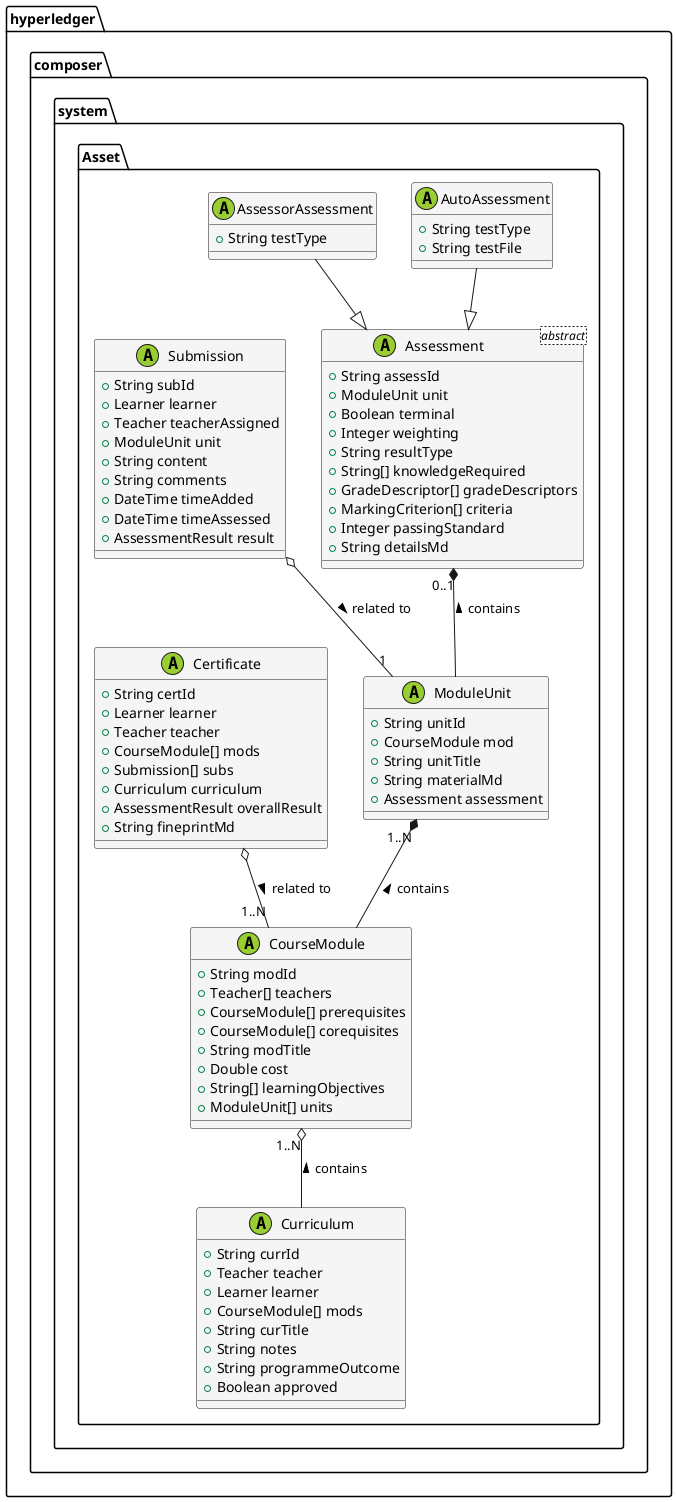 @startuml assets
'** Auto generated content, any changes may be lost **'
!define DATE %date[EEE, MMM d, ''yy 'at' HH:mm]%
skinparam titleBackgroundColor LightYellow
skinparam titleBorderThickness 0.5
skinparam titleBorderRoundCorner 6
skinparam titleFontColor Black
skinparam titleFontSize 18
' skinparam backgroundColor #EEEBDC
' skinparam handwritten true
skinparam classBackgroundColor WhiteSmoke
' title
' Asset Definitions
' end title

package hyperledger.composer.system.Asset{

    class ModuleUnit << (A,YellowGreen) >> {
        + String unitId
        + CourseModule mod
        + String unitTitle
        + String materialMd
        + Assessment assessment
    }
    ModuleUnit "1..N" *-- CourseModule : contains <

    class CourseModule << (A,YellowGreen) >> {
        + String modId
        + Teacher[] teachers
        + CourseModule[] prerequisites
        + CourseModule[] corequisites
        + String modTitle
        + Double cost
        + String[] learningObjectives
        + ModuleUnit[] units
    }
    ' CourseModule o-- "many" Teacher
    ' CourseModule o-- "many" CourseModule
    CourseModule "1..N" o-- Curriculum : contains <

    class Curriculum << (A,YellowGreen) >> {
        + String currId
        + Teacher teacher
        + Learner learner
        + CourseModule[] mods
        + String curTitle
        + String notes
        + String programmeOutcome
        + Boolean approved
    }
    ' Curriculum o-- Teacher
    ' Curriculum o-- Learner

    class Assessment<abstract> << (A,YellowGreen) >> {
        + String assessId
        + ModuleUnit unit
        + Boolean terminal
        + Integer weighting
        + String resultType
        + String[] knowledgeRequired
        + GradeDescriptor[] gradeDescriptors
        + MarkingCriterion[] criteria
        + Integer passingStandard        
        + String detailsMd
    }
    Assessment "0..1" *-- ModuleUnit : contains <

    class AutoAssessment << (A,YellowGreen) >> {
        + String testType
        + String testFile
        ' + GradeDescriptor[] gradeDescriptors
        ' + MarkingCriterion[] criteria
        ' + Integer passingStandard
    }
    AutoAssessment --|> Assessment
    class AssessorAssessment << (A,YellowGreen) >> {
        + String testType
    }
    AssessorAssessment --|> Assessment

    class Submission << (A,YellowGreen) >> {
        + String subId
        + Learner learner
        + Teacher teacherAssigned
        + ModuleUnit unit
        + String content
        + String comments
        + DateTime timeAdded
        + DateTime timeAssessed
        + AssessmentResult result
    }
    ' Submission "many" o-- Learner
    Submission o-- "1" ModuleUnit : > related to

    ' class AutoAssessRequest << (A,YellowGreen) >> {
        '    + String reqId
        '    + Submission submission
        '    + String content
        '    + String testFile
        '    + String response
        '
    ' }
    ' AutoAssessRequest o-- Submission

    class Certificate << (A,YellowGreen) >> {
        + String certId
        + Learner learner
        + Teacher teacher
        + CourseModule[] mods
        + Submission[] subs
        + Curriculum curriculum
        + AssessmentResult overallResult
        + String fineprintMd
    }
    ' Certificate o-- Learner
    ' Certificate o-- Teacher
    Certificate o-- "1..N" CourseModule : related to >

}

' package hyperledger.composer.system.Participant{
    ' class Learner << (P,lightblue) >>
    ' class Teacher << (P,lightblue) >>
    '
@enduml
